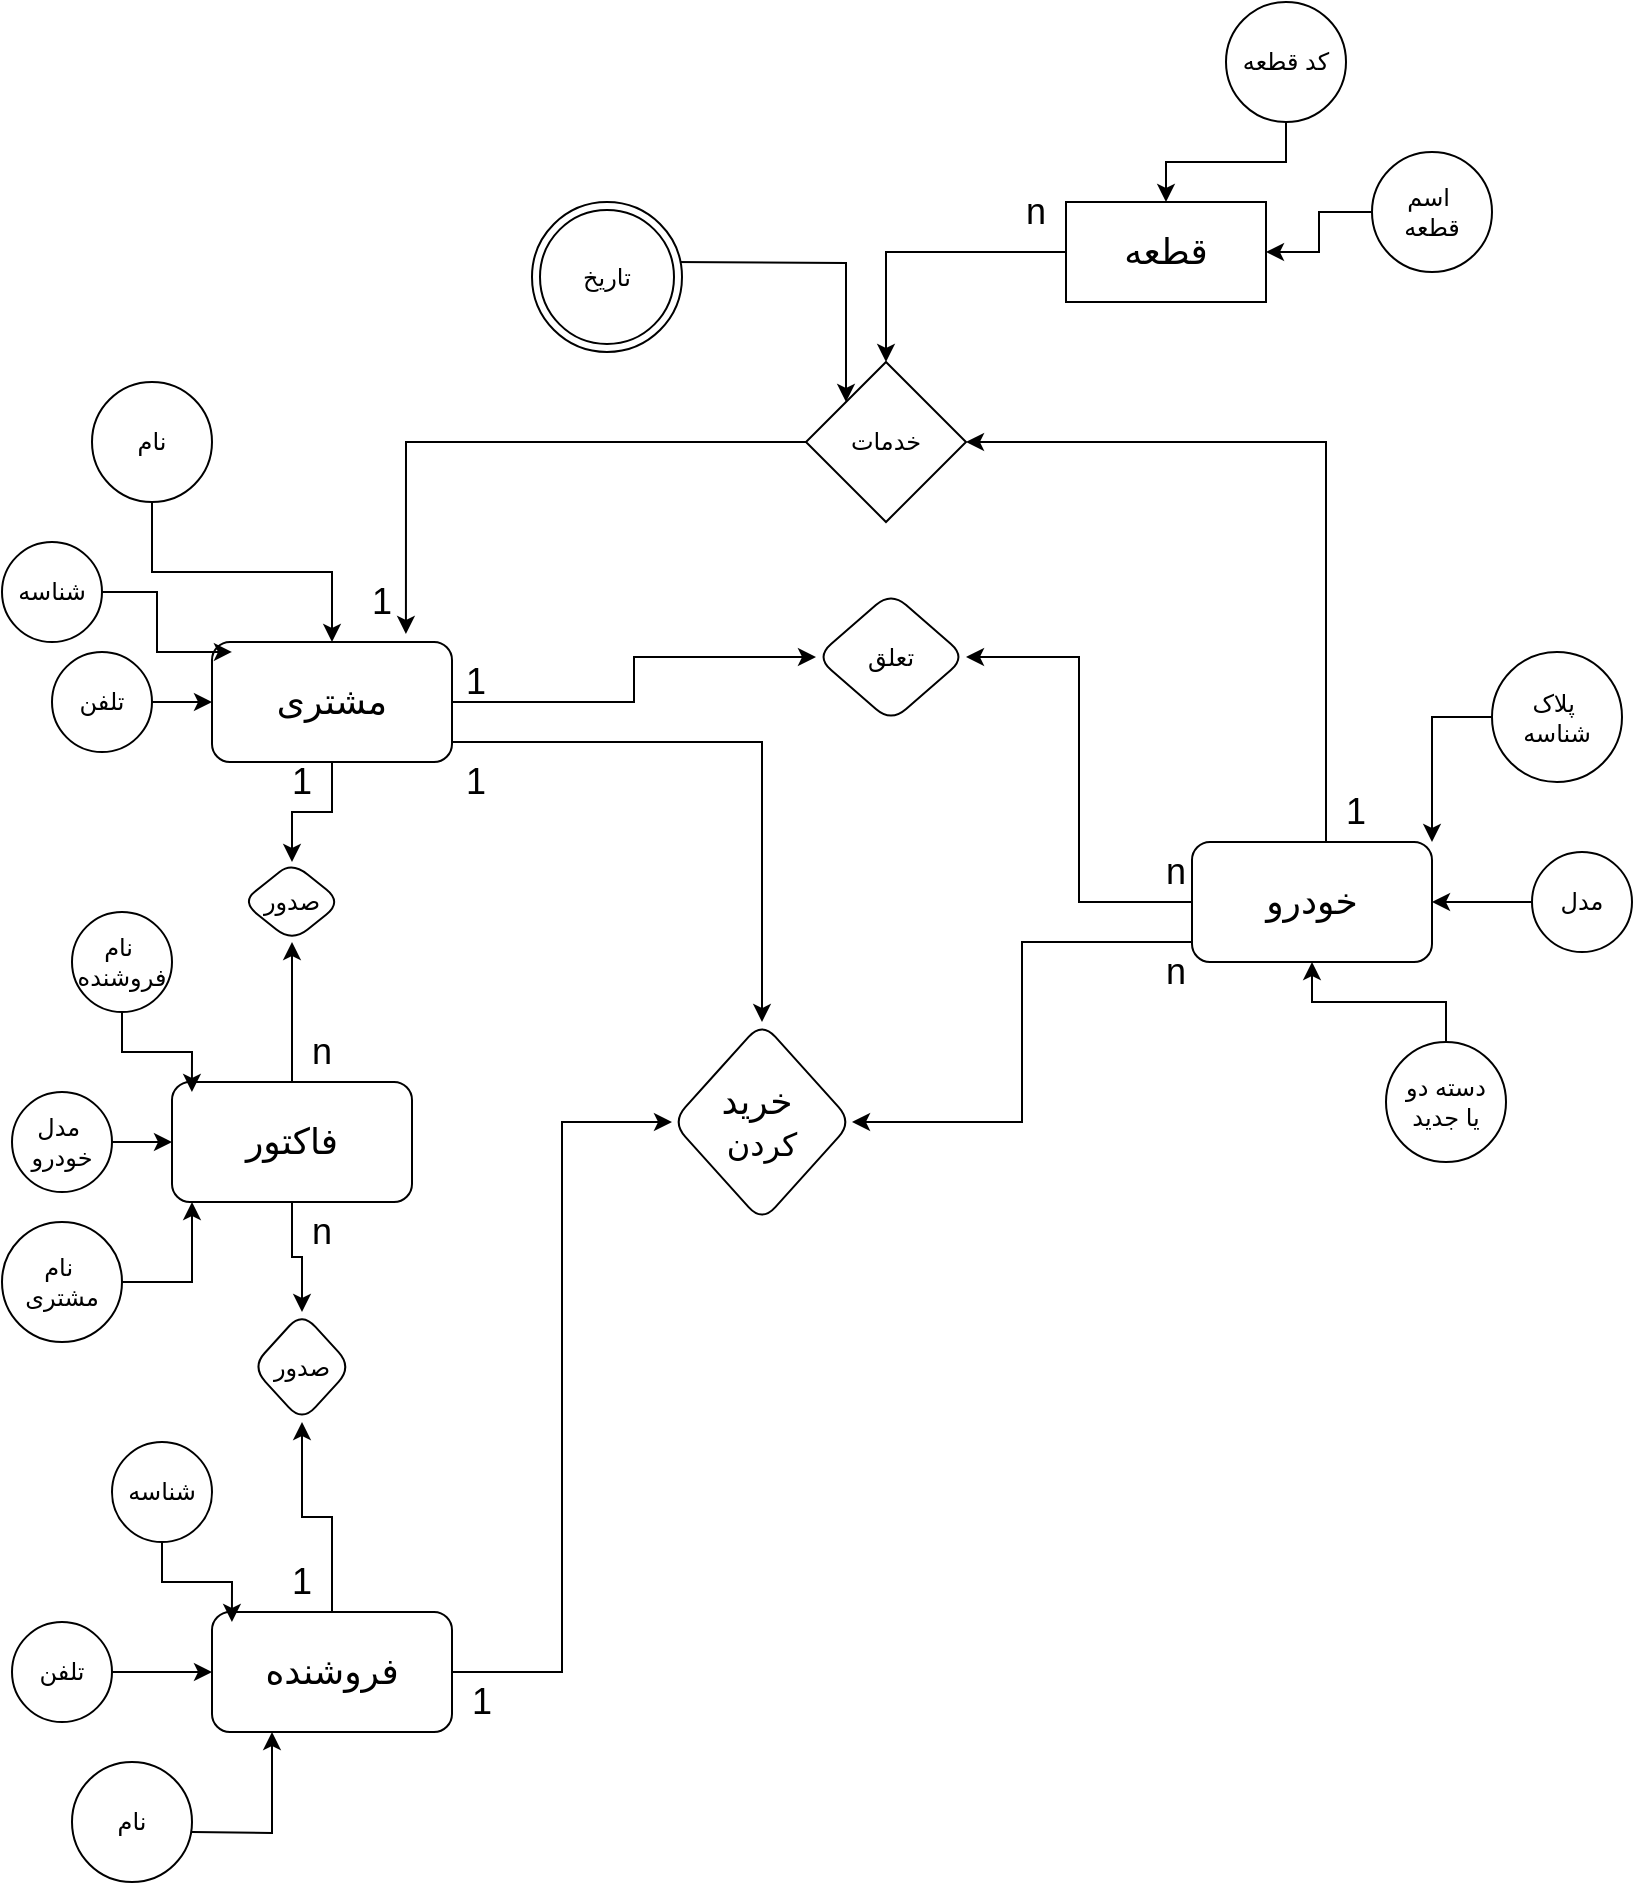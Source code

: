 <mxfile version="24.2.1" type="github">
  <diagram id="R2lEEEUBdFMjLlhIrx00" name="Page-1">
    <mxGraphModel dx="1386" dy="1899" grid="1" gridSize="10" guides="1" tooltips="1" connect="1" arrows="1" fold="1" page="1" pageScale="1" pageWidth="850" pageHeight="1100" math="0" shadow="0" extFonts="Permanent Marker^https://fonts.googleapis.com/css?family=Permanent+Marker">
      <root>
        <mxCell id="0" />
        <mxCell id="1" parent="0" />
        <mxCell id="BdK4c85hA30IfFsPaLP0-32" style="edgeStyle=orthogonalEdgeStyle;rounded=0;orthogonalLoop=1;jettySize=auto;html=1;entryX=1;entryY=0.5;entryDx=0;entryDy=0;" parent="1" source="BdK4c85hA30IfFsPaLP0-1" target="BdK4c85hA30IfFsPaLP0-30" edge="1">
          <mxGeometry relative="1" as="geometry">
            <Array as="points">
              <mxPoint x="528" y="-530" />
              <mxPoint x="528" y="-440" />
            </Array>
          </mxGeometry>
        </mxCell>
        <mxCell id="BdK4c85hA30IfFsPaLP0-67" style="edgeStyle=orthogonalEdgeStyle;rounded=0;orthogonalLoop=1;jettySize=auto;html=1;entryX=1;entryY=0.5;entryDx=0;entryDy=0;" parent="1" source="BdK4c85hA30IfFsPaLP0-1" target="BdK4c85hA30IfFsPaLP0-64" edge="1">
          <mxGeometry relative="1" as="geometry" />
        </mxCell>
        <mxCell id="BdK4c85hA30IfFsPaLP0-80" style="edgeStyle=orthogonalEdgeStyle;rounded=0;orthogonalLoop=1;jettySize=auto;html=1;entryX=1;entryY=0.5;entryDx=0;entryDy=0;" parent="1" source="BdK4c85hA30IfFsPaLP0-1" target="BdK4c85hA30IfFsPaLP0-78" edge="1">
          <mxGeometry relative="1" as="geometry">
            <mxPoint x="650" y="-820" as="targetPoint" />
            <Array as="points">
              <mxPoint x="680" y="-780" />
            </Array>
          </mxGeometry>
        </mxCell>
        <mxCell id="BdK4c85hA30IfFsPaLP0-1" value="&lt;span style=&quot;font-size: 18px;&quot;&gt;خودرو&lt;/span&gt;" style="rounded=1;whiteSpace=wrap;html=1;" parent="1" vertex="1">
          <mxGeometry x="613" y="-580" width="120" height="60" as="geometry" />
        </mxCell>
        <mxCell id="BdK4c85hA30IfFsPaLP0-8" style="edgeStyle=orthogonalEdgeStyle;rounded=0;orthogonalLoop=1;jettySize=auto;html=1;entryX=1;entryY=0.5;entryDx=0;entryDy=0;" parent="1" source="BdK4c85hA30IfFsPaLP0-2" target="BdK4c85hA30IfFsPaLP0-1" edge="1">
          <mxGeometry relative="1" as="geometry" />
        </mxCell>
        <mxCell id="BdK4c85hA30IfFsPaLP0-2" value="مدل" style="ellipse;whiteSpace=wrap;html=1;aspect=fixed;" parent="1" vertex="1">
          <mxGeometry x="783" y="-575" width="50" height="50" as="geometry" />
        </mxCell>
        <mxCell id="BdK4c85hA30IfFsPaLP0-7" style="edgeStyle=orthogonalEdgeStyle;rounded=0;orthogonalLoop=1;jettySize=auto;html=1;entryX=1;entryY=0;entryDx=0;entryDy=0;" parent="1" source="BdK4c85hA30IfFsPaLP0-3" target="BdK4c85hA30IfFsPaLP0-1" edge="1">
          <mxGeometry relative="1" as="geometry" />
        </mxCell>
        <mxCell id="BdK4c85hA30IfFsPaLP0-3" value="پلاک&amp;nbsp;&lt;div&gt;شناسه&lt;/div&gt;" style="ellipse;whiteSpace=wrap;html=1;aspect=fixed;" parent="1" vertex="1">
          <mxGeometry x="763" y="-675" width="65" height="65" as="geometry" />
        </mxCell>
        <mxCell id="BdK4c85hA30IfFsPaLP0-6" style="edgeStyle=orthogonalEdgeStyle;rounded=0;orthogonalLoop=1;jettySize=auto;html=1;" parent="1" source="BdK4c85hA30IfFsPaLP0-5" target="BdK4c85hA30IfFsPaLP0-1" edge="1">
          <mxGeometry relative="1" as="geometry" />
        </mxCell>
        <mxCell id="BdK4c85hA30IfFsPaLP0-5" value="دسته دو&lt;div&gt;یا جدید&lt;/div&gt;" style="ellipse;whiteSpace=wrap;html=1;aspect=fixed;" parent="1" vertex="1">
          <mxGeometry x="710" y="-480" width="60" height="60" as="geometry" />
        </mxCell>
        <mxCell id="BdK4c85hA30IfFsPaLP0-31" value="" style="edgeStyle=orthogonalEdgeStyle;rounded=0;orthogonalLoop=1;jettySize=auto;html=1;" parent="1" source="BdK4c85hA30IfFsPaLP0-10" target="BdK4c85hA30IfFsPaLP0-30" edge="1">
          <mxGeometry relative="1" as="geometry">
            <Array as="points">
              <mxPoint x="398" y="-630" />
            </Array>
          </mxGeometry>
        </mxCell>
        <mxCell id="BdK4c85hA30IfFsPaLP0-54" style="edgeStyle=orthogonalEdgeStyle;rounded=0;orthogonalLoop=1;jettySize=auto;html=1;entryX=0.5;entryY=0;entryDx=0;entryDy=0;" parent="1" source="BdK4c85hA30IfFsPaLP0-10" target="BdK4c85hA30IfFsPaLP0-52" edge="1">
          <mxGeometry relative="1" as="geometry" />
        </mxCell>
        <mxCell id="BdK4c85hA30IfFsPaLP0-65" value="" style="edgeStyle=orthogonalEdgeStyle;rounded=0;orthogonalLoop=1;jettySize=auto;html=1;" parent="1" source="BdK4c85hA30IfFsPaLP0-10" target="BdK4c85hA30IfFsPaLP0-64" edge="1">
          <mxGeometry relative="1" as="geometry" />
        </mxCell>
        <mxCell id="BdK4c85hA30IfFsPaLP0-10" value="&lt;span style=&quot;font-size: 18px;&quot;&gt;مشتری&lt;/span&gt;" style="rounded=1;whiteSpace=wrap;html=1;" parent="1" vertex="1">
          <mxGeometry x="123" y="-680" width="120" height="60" as="geometry" />
        </mxCell>
        <mxCell id="BdK4c85hA30IfFsPaLP0-19" style="edgeStyle=orthogonalEdgeStyle;rounded=0;orthogonalLoop=1;jettySize=auto;html=1;" parent="1" source="BdK4c85hA30IfFsPaLP0-11" target="BdK4c85hA30IfFsPaLP0-10" edge="1">
          <mxGeometry relative="1" as="geometry" />
        </mxCell>
        <mxCell id="BdK4c85hA30IfFsPaLP0-11" value="تلفن" style="ellipse;whiteSpace=wrap;html=1;aspect=fixed;" parent="1" vertex="1">
          <mxGeometry x="43" y="-675" width="50" height="50" as="geometry" />
        </mxCell>
        <mxCell id="BdK4c85hA30IfFsPaLP0-12" value="شناسه" style="ellipse;whiteSpace=wrap;html=1;aspect=fixed;" parent="1" vertex="1">
          <mxGeometry x="18" y="-730" width="50" height="50" as="geometry" />
        </mxCell>
        <mxCell id="BdK4c85hA30IfFsPaLP0-18" style="edgeStyle=orthogonalEdgeStyle;rounded=0;orthogonalLoop=1;jettySize=auto;html=1;" parent="1" source="BdK4c85hA30IfFsPaLP0-13" target="BdK4c85hA30IfFsPaLP0-10" edge="1">
          <mxGeometry relative="1" as="geometry" />
        </mxCell>
        <mxCell id="BdK4c85hA30IfFsPaLP0-13" value="نام" style="ellipse;whiteSpace=wrap;html=1;aspect=fixed;" parent="1" vertex="1">
          <mxGeometry x="63" y="-810" width="60" height="60" as="geometry" />
        </mxCell>
        <mxCell id="BdK4c85hA30IfFsPaLP0-17" style="edgeStyle=orthogonalEdgeStyle;rounded=0;orthogonalLoop=1;jettySize=auto;html=1;entryX=0.083;entryY=0.083;entryDx=0;entryDy=0;entryPerimeter=0;" parent="1" source="BdK4c85hA30IfFsPaLP0-12" target="BdK4c85hA30IfFsPaLP0-10" edge="1">
          <mxGeometry relative="1" as="geometry" />
        </mxCell>
        <mxCell id="BdK4c85hA30IfFsPaLP0-33" style="edgeStyle=orthogonalEdgeStyle;rounded=0;orthogonalLoop=1;jettySize=auto;html=1;entryX=0;entryY=0.5;entryDx=0;entryDy=0;" parent="1" source="BdK4c85hA30IfFsPaLP0-20" target="BdK4c85hA30IfFsPaLP0-30" edge="1">
          <mxGeometry relative="1" as="geometry" />
        </mxCell>
        <mxCell id="BdK4c85hA30IfFsPaLP0-56" value="" style="edgeStyle=orthogonalEdgeStyle;rounded=0;orthogonalLoop=1;jettySize=auto;html=1;" parent="1" source="BdK4c85hA30IfFsPaLP0-20" target="BdK4c85hA30IfFsPaLP0-55" edge="1">
          <mxGeometry relative="1" as="geometry" />
        </mxCell>
        <mxCell id="BdK4c85hA30IfFsPaLP0-20" value="&lt;span style=&quot;font-size: 18px;&quot;&gt;فروشنده&lt;/span&gt;" style="rounded=1;whiteSpace=wrap;html=1;" parent="1" vertex="1">
          <mxGeometry x="123" y="-195" width="120" height="60" as="geometry" />
        </mxCell>
        <mxCell id="BdK4c85hA30IfFsPaLP0-27" style="edgeStyle=orthogonalEdgeStyle;rounded=0;orthogonalLoop=1;jettySize=auto;html=1;" parent="1" source="BdK4c85hA30IfFsPaLP0-21" target="BdK4c85hA30IfFsPaLP0-20" edge="1">
          <mxGeometry relative="1" as="geometry" />
        </mxCell>
        <mxCell id="BdK4c85hA30IfFsPaLP0-21" value="تلفن" style="ellipse;whiteSpace=wrap;html=1;aspect=fixed;" parent="1" vertex="1">
          <mxGeometry x="23" y="-190" width="50" height="50" as="geometry" />
        </mxCell>
        <mxCell id="BdK4c85hA30IfFsPaLP0-22" value="شناسه" style="ellipse;whiteSpace=wrap;html=1;aspect=fixed;" parent="1" vertex="1">
          <mxGeometry x="73" y="-280" width="50" height="50" as="geometry" />
        </mxCell>
        <mxCell id="BdK4c85hA30IfFsPaLP0-29" style="edgeStyle=orthogonalEdgeStyle;rounded=0;orthogonalLoop=1;jettySize=auto;html=1;entryX=0.25;entryY=1;entryDx=0;entryDy=0;" parent="1" target="BdK4c85hA30IfFsPaLP0-20" edge="1">
          <mxGeometry relative="1" as="geometry">
            <mxPoint x="113" y="-85" as="sourcePoint" />
          </mxGeometry>
        </mxCell>
        <mxCell id="BdK4c85hA30IfFsPaLP0-24" value="نام" style="ellipse;whiteSpace=wrap;html=1;aspect=fixed;" parent="1" vertex="1">
          <mxGeometry x="53" y="-120" width="60" height="60" as="geometry" />
        </mxCell>
        <mxCell id="BdK4c85hA30IfFsPaLP0-25" style="edgeStyle=orthogonalEdgeStyle;rounded=0;orthogonalLoop=1;jettySize=auto;html=1;entryX=0.083;entryY=0.083;entryDx=0;entryDy=0;entryPerimeter=0;" parent="1" source="BdK4c85hA30IfFsPaLP0-22" target="BdK4c85hA30IfFsPaLP0-20" edge="1">
          <mxGeometry relative="1" as="geometry" />
        </mxCell>
        <mxCell id="BdK4c85hA30IfFsPaLP0-30" value="&lt;font style=&quot;font-size: 18px;&quot;&gt;خرید&amp;nbsp;&lt;/font&gt;&lt;div&gt;&lt;font size=&quot;3&quot;&gt;کردن&lt;/font&gt;&lt;/div&gt;" style="rhombus;whiteSpace=wrap;html=1;rounded=1;" parent="1" vertex="1">
          <mxGeometry x="353" y="-490" width="90" height="100" as="geometry" />
        </mxCell>
        <mxCell id="BdK4c85hA30IfFsPaLP0-34" value="&lt;font style=&quot;font-size: 18px;&quot;&gt;1&lt;/font&gt;" style="text;html=1;align=center;verticalAlign=middle;whiteSpace=wrap;rounded=0;" parent="1" vertex="1">
          <mxGeometry x="233" y="-170" width="50" height="40" as="geometry" />
        </mxCell>
        <mxCell id="BdK4c85hA30IfFsPaLP0-35" value="&lt;font style=&quot;font-size: 18px;&quot;&gt;1&lt;/font&gt;" style="text;html=1;align=center;verticalAlign=middle;whiteSpace=wrap;rounded=0;" parent="1" vertex="1">
          <mxGeometry x="230" y="-630" width="50" height="40" as="geometry" />
        </mxCell>
        <mxCell id="BdK4c85hA30IfFsPaLP0-36" value="&lt;span style=&quot;font-size: 18px;&quot;&gt;n&lt;/span&gt;" style="text;html=1;align=center;verticalAlign=middle;whiteSpace=wrap;rounded=0;" parent="1" vertex="1">
          <mxGeometry x="510" y="-915" width="50" height="40" as="geometry" />
        </mxCell>
        <mxCell id="BdK4c85hA30IfFsPaLP0-53" value="" style="edgeStyle=orthogonalEdgeStyle;rounded=0;orthogonalLoop=1;jettySize=auto;html=1;" parent="1" source="BdK4c85hA30IfFsPaLP0-45" target="BdK4c85hA30IfFsPaLP0-52" edge="1">
          <mxGeometry relative="1" as="geometry" />
        </mxCell>
        <mxCell id="BdK4c85hA30IfFsPaLP0-57" style="edgeStyle=orthogonalEdgeStyle;rounded=0;orthogonalLoop=1;jettySize=auto;html=1;entryX=0.5;entryY=0;entryDx=0;entryDy=0;" parent="1" source="BdK4c85hA30IfFsPaLP0-45" target="BdK4c85hA30IfFsPaLP0-55" edge="1">
          <mxGeometry relative="1" as="geometry" />
        </mxCell>
        <mxCell id="BdK4c85hA30IfFsPaLP0-45" value="&lt;span style=&quot;font-size: 18px;&quot;&gt;فاکتور&lt;/span&gt;" style="rounded=1;whiteSpace=wrap;html=1;" parent="1" vertex="1">
          <mxGeometry x="103" y="-460" width="120" height="60" as="geometry" />
        </mxCell>
        <mxCell id="BdK4c85hA30IfFsPaLP0-50" style="edgeStyle=orthogonalEdgeStyle;rounded=0;orthogonalLoop=1;jettySize=auto;html=1;entryX=0;entryY=0.5;entryDx=0;entryDy=0;" parent="1" source="BdK4c85hA30IfFsPaLP0-46" target="BdK4c85hA30IfFsPaLP0-45" edge="1">
          <mxGeometry relative="1" as="geometry" />
        </mxCell>
        <mxCell id="BdK4c85hA30IfFsPaLP0-46" value="مدل&amp;nbsp;&lt;div&gt;خودرو&lt;/div&gt;" style="ellipse;whiteSpace=wrap;html=1;aspect=fixed;" parent="1" vertex="1">
          <mxGeometry x="23" y="-455" width="50" height="50" as="geometry" />
        </mxCell>
        <mxCell id="BdK4c85hA30IfFsPaLP0-47" value="نام&amp;nbsp;&lt;div&gt;فروشنده&lt;/div&gt;" style="ellipse;whiteSpace=wrap;html=1;aspect=fixed;" parent="1" vertex="1">
          <mxGeometry x="53" y="-545" width="50" height="50" as="geometry" />
        </mxCell>
        <mxCell id="BdK4c85hA30IfFsPaLP0-51" style="edgeStyle=orthogonalEdgeStyle;rounded=0;orthogonalLoop=1;jettySize=auto;html=1;" parent="1" source="BdK4c85hA30IfFsPaLP0-48" target="BdK4c85hA30IfFsPaLP0-45" edge="1">
          <mxGeometry relative="1" as="geometry">
            <Array as="points">
              <mxPoint x="113" y="-360" />
            </Array>
          </mxGeometry>
        </mxCell>
        <mxCell id="BdK4c85hA30IfFsPaLP0-48" value="نام&amp;nbsp;&lt;div&gt;مشتری&lt;/div&gt;" style="ellipse;whiteSpace=wrap;html=1;aspect=fixed;" parent="1" vertex="1">
          <mxGeometry x="18" y="-390" width="60" height="60" as="geometry" />
        </mxCell>
        <mxCell id="BdK4c85hA30IfFsPaLP0-49" style="edgeStyle=orthogonalEdgeStyle;rounded=0;orthogonalLoop=1;jettySize=auto;html=1;entryX=0.083;entryY=0.083;entryDx=0;entryDy=0;entryPerimeter=0;" parent="1" source="BdK4c85hA30IfFsPaLP0-47" target="BdK4c85hA30IfFsPaLP0-45" edge="1">
          <mxGeometry relative="1" as="geometry" />
        </mxCell>
        <mxCell id="BdK4c85hA30IfFsPaLP0-52" value="صدور" style="rhombus;whiteSpace=wrap;html=1;rounded=1;" parent="1" vertex="1">
          <mxGeometry x="138" y="-570" width="50" height="40" as="geometry" />
        </mxCell>
        <mxCell id="BdK4c85hA30IfFsPaLP0-55" value="صدور" style="rhombus;whiteSpace=wrap;html=1;rounded=1;" parent="1" vertex="1">
          <mxGeometry x="143" y="-345" width="50" height="55" as="geometry" />
        </mxCell>
        <mxCell id="BdK4c85hA30IfFsPaLP0-58" value="&lt;span style=&quot;font-size: 18px;&quot;&gt;1&lt;/span&gt;" style="text;html=1;align=center;verticalAlign=middle;whiteSpace=wrap;rounded=0;" parent="1" vertex="1">
          <mxGeometry x="143" y="-630" width="50" height="40" as="geometry" />
        </mxCell>
        <mxCell id="BdK4c85hA30IfFsPaLP0-59" value="&lt;font style=&quot;font-size: 18px;&quot;&gt;n&lt;/font&gt;" style="text;html=1;align=center;verticalAlign=middle;whiteSpace=wrap;rounded=0;" parent="1" vertex="1">
          <mxGeometry x="153" y="-495" width="50" height="40" as="geometry" />
        </mxCell>
        <mxCell id="BdK4c85hA30IfFsPaLP0-60" value="&lt;font style=&quot;font-size: 18px;&quot;&gt;1&lt;/font&gt;" style="text;html=1;align=center;verticalAlign=middle;whiteSpace=wrap;rounded=0;" parent="1" vertex="1">
          <mxGeometry x="143" y="-230" width="50" height="40" as="geometry" />
        </mxCell>
        <mxCell id="BdK4c85hA30IfFsPaLP0-61" value="&lt;font style=&quot;font-size: 18px;&quot;&gt;n&lt;/font&gt;" style="text;html=1;align=center;verticalAlign=middle;whiteSpace=wrap;rounded=0;" parent="1" vertex="1">
          <mxGeometry x="153" y="-405" width="50" height="40" as="geometry" />
        </mxCell>
        <mxCell id="BdK4c85hA30IfFsPaLP0-64" value="تعلق" style="rhombus;whiteSpace=wrap;html=1;rounded=1;" parent="1" vertex="1">
          <mxGeometry x="425" y="-705" width="75" height="65" as="geometry" />
        </mxCell>
        <mxCell id="BdK4c85hA30IfFsPaLP0-68" value="&lt;font style=&quot;font-size: 18px;&quot;&gt;1&lt;/font&gt;" style="text;html=1;align=center;verticalAlign=middle;whiteSpace=wrap;rounded=0;" parent="1" vertex="1">
          <mxGeometry x="230" y="-680" width="50" height="40" as="geometry" />
        </mxCell>
        <mxCell id="BdK4c85hA30IfFsPaLP0-69" value="&lt;span style=&quot;font-size: 18px;&quot;&gt;n&lt;/span&gt;" style="text;html=1;align=center;verticalAlign=middle;whiteSpace=wrap;rounded=0;" parent="1" vertex="1">
          <mxGeometry x="580" y="-585" width="50" height="40" as="geometry" />
        </mxCell>
        <mxCell id="BdK4c85hA30IfFsPaLP0-79" value="" style="edgeStyle=orthogonalEdgeStyle;rounded=0;orthogonalLoop=1;jettySize=auto;html=1;" parent="1" source="BdK4c85hA30IfFsPaLP0-70" target="BdK4c85hA30IfFsPaLP0-78" edge="1">
          <mxGeometry relative="1" as="geometry" />
        </mxCell>
        <mxCell id="BdK4c85hA30IfFsPaLP0-70" value="&lt;font style=&quot;font-size: 18px;&quot;&gt;قطعه&lt;/font&gt;" style="rounded=0;whiteSpace=wrap;html=1;" parent="1" vertex="1">
          <mxGeometry x="550" y="-900" width="100" height="50" as="geometry" />
        </mxCell>
        <mxCell id="BdK4c85hA30IfFsPaLP0-73" style="edgeStyle=orthogonalEdgeStyle;rounded=0;orthogonalLoop=1;jettySize=auto;html=1;entryX=1;entryY=0.5;entryDx=0;entryDy=0;" parent="1" source="BdK4c85hA30IfFsPaLP0-72" target="BdK4c85hA30IfFsPaLP0-70" edge="1">
          <mxGeometry relative="1" as="geometry" />
        </mxCell>
        <mxCell id="BdK4c85hA30IfFsPaLP0-72" value="اسم&amp;nbsp;&lt;div&gt;قطعه&lt;/div&gt;" style="ellipse;whiteSpace=wrap;html=1;aspect=fixed;" parent="1" vertex="1">
          <mxGeometry x="703" y="-925" width="60" height="60" as="geometry" />
        </mxCell>
        <mxCell id="BdK4c85hA30IfFsPaLP0-77" style="edgeStyle=orthogonalEdgeStyle;rounded=0;orthogonalLoop=1;jettySize=auto;html=1;" parent="1" source="BdK4c85hA30IfFsPaLP0-74" target="BdK4c85hA30IfFsPaLP0-70" edge="1">
          <mxGeometry relative="1" as="geometry" />
        </mxCell>
        <mxCell id="BdK4c85hA30IfFsPaLP0-74" value="&lt;div&gt;کد قطعه&lt;/div&gt;" style="ellipse;whiteSpace=wrap;html=1;aspect=fixed;" parent="1" vertex="1">
          <mxGeometry x="630" y="-1000" width="60" height="60" as="geometry" />
        </mxCell>
        <mxCell id="BdK4c85hA30IfFsPaLP0-78" value="خدمات" style="rhombus;whiteSpace=wrap;html=1;rounded=0;" parent="1" vertex="1">
          <mxGeometry x="420" y="-820" width="80" height="80" as="geometry" />
        </mxCell>
        <mxCell id="BdK4c85hA30IfFsPaLP0-81" style="edgeStyle=orthogonalEdgeStyle;rounded=0;orthogonalLoop=1;jettySize=auto;html=1;entryX=0.808;entryY=-0.067;entryDx=0;entryDy=0;entryPerimeter=0;" parent="1" source="BdK4c85hA30IfFsPaLP0-78" target="BdK4c85hA30IfFsPaLP0-10" edge="1">
          <mxGeometry relative="1" as="geometry" />
        </mxCell>
        <mxCell id="BdK4c85hA30IfFsPaLP0-82" value="&lt;font style=&quot;font-size: 18px;&quot;&gt;1&lt;/font&gt;" style="text;html=1;align=center;verticalAlign=middle;whiteSpace=wrap;rounded=0;" parent="1" vertex="1">
          <mxGeometry x="183" y="-720" width="50" height="40" as="geometry" />
        </mxCell>
        <mxCell id="BdK4c85hA30IfFsPaLP0-83" value="&lt;font style=&quot;font-size: 18px;&quot;&gt;1&lt;/font&gt;" style="text;html=1;align=center;verticalAlign=middle;whiteSpace=wrap;rounded=0;" parent="1" vertex="1">
          <mxGeometry x="670" y="-615" width="50" height="40" as="geometry" />
        </mxCell>
        <mxCell id="BdK4c85hA30IfFsPaLP0-86" style="edgeStyle=orthogonalEdgeStyle;rounded=0;orthogonalLoop=1;jettySize=auto;html=1;entryX=0;entryY=0;entryDx=0;entryDy=0;" parent="1" target="BdK4c85hA30IfFsPaLP0-78" edge="1">
          <mxGeometry relative="1" as="geometry">
            <mxPoint x="353" y="-870" as="sourcePoint" />
          </mxGeometry>
        </mxCell>
        <mxCell id="BdK4c85hA30IfFsPaLP0-88" value="تاریخ" style="ellipse;shape=doubleEllipse;whiteSpace=wrap;html=1;aspect=fixed;" parent="1" vertex="1">
          <mxGeometry x="283" y="-900" width="75" height="75" as="geometry" />
        </mxCell>
        <mxCell id="-gWLIyil4Ww7O29579u7-1" value="&lt;span style=&quot;font-size: 18px;&quot;&gt;n&lt;/span&gt;" style="text;html=1;align=center;verticalAlign=middle;whiteSpace=wrap;rounded=0;" vertex="1" parent="1">
          <mxGeometry x="580" y="-535" width="50" height="40" as="geometry" />
        </mxCell>
      </root>
    </mxGraphModel>
  </diagram>
</mxfile>
